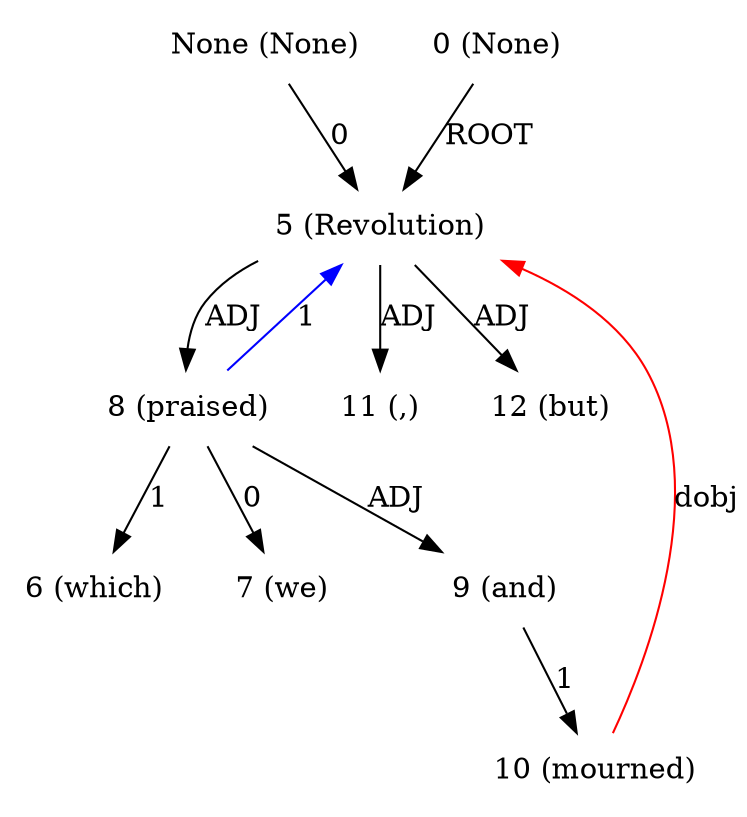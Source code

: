 digraph G{
edge [dir=forward]
node [shape=plaintext]

None [label="None (None)"]
None -> 5 [label="0"]
0 [label="0 (None)"]
0 -> 5 [label="ROOT"]
5 [label="5 (Revolution)"]
5 -> 8 [label="ADJ"]
5 -> 11 [label="ADJ"]
5 -> 12 [label="ADJ"]
10 -> 5 [label="dobj", color="red"]
6 [label="6 (which)"]
7 [label="7 (we)"]
8 [label="8 (praised)"]
8 -> 6 [label="1"]
8 -> 5 [label="1", color="blue"]
8 -> 7 [label="0"]
8 -> 9 [label="ADJ"]
9 [label="9 (and)"]
9 -> 10 [label="1"]
10 [label="10 (mourned)"]
11 [label="11 (,)"]
12 [label="12 (but)"]
}
